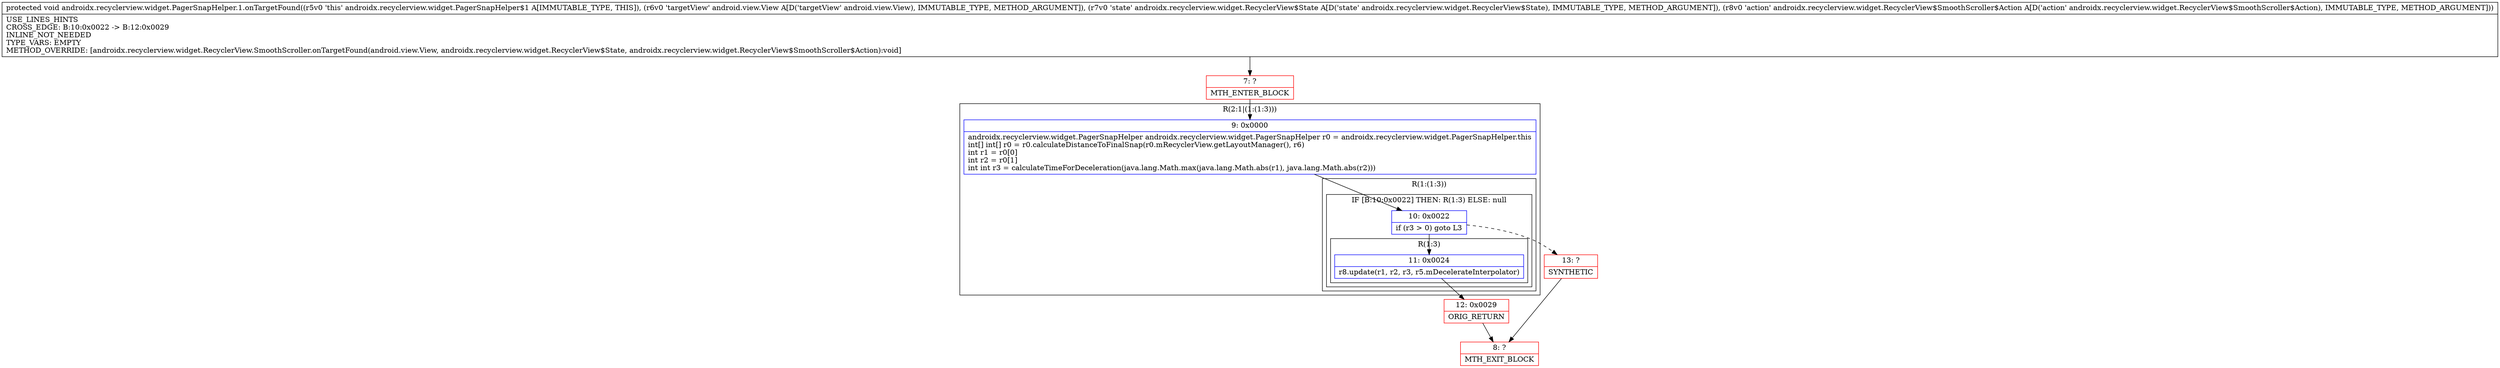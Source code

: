 digraph "CFG forandroidx.recyclerview.widget.PagerSnapHelper.1.onTargetFound(Landroid\/view\/View;Landroidx\/recyclerview\/widget\/RecyclerView$State;Landroidx\/recyclerview\/widget\/RecyclerView$SmoothScroller$Action;)V" {
subgraph cluster_Region_197112192 {
label = "R(2:1|(1:(1:3)))";
node [shape=record,color=blue];
Node_9 [shape=record,label="{9\:\ 0x0000|androidx.recyclerview.widget.PagerSnapHelper androidx.recyclerview.widget.PagerSnapHelper r0 = androidx.recyclerview.widget.PagerSnapHelper.this\lint[] int[] r0 = r0.calculateDistanceToFinalSnap(r0.mRecyclerView.getLayoutManager(), r6)\lint r1 = r0[0]\lint r2 = r0[1]\lint int r3 = calculateTimeForDeceleration(java.lang.Math.max(java.lang.Math.abs(r1), java.lang.Math.abs(r2)))\l}"];
subgraph cluster_Region_1049296536 {
label = "R(1:(1:3))";
node [shape=record,color=blue];
subgraph cluster_IfRegion_722001772 {
label = "IF [B:10:0x0022] THEN: R(1:3) ELSE: null";
node [shape=record,color=blue];
Node_10 [shape=record,label="{10\:\ 0x0022|if (r3 \> 0) goto L3\l}"];
subgraph cluster_Region_974609996 {
label = "R(1:3)";
node [shape=record,color=blue];
Node_11 [shape=record,label="{11\:\ 0x0024|r8.update(r1, r2, r3, r5.mDecelerateInterpolator)\l}"];
}
}
}
}
Node_7 [shape=record,color=red,label="{7\:\ ?|MTH_ENTER_BLOCK\l}"];
Node_12 [shape=record,color=red,label="{12\:\ 0x0029|ORIG_RETURN\l}"];
Node_8 [shape=record,color=red,label="{8\:\ ?|MTH_EXIT_BLOCK\l}"];
Node_13 [shape=record,color=red,label="{13\:\ ?|SYNTHETIC\l}"];
MethodNode[shape=record,label="{protected void androidx.recyclerview.widget.PagerSnapHelper.1.onTargetFound((r5v0 'this' androidx.recyclerview.widget.PagerSnapHelper$1 A[IMMUTABLE_TYPE, THIS]), (r6v0 'targetView' android.view.View A[D('targetView' android.view.View), IMMUTABLE_TYPE, METHOD_ARGUMENT]), (r7v0 'state' androidx.recyclerview.widget.RecyclerView$State A[D('state' androidx.recyclerview.widget.RecyclerView$State), IMMUTABLE_TYPE, METHOD_ARGUMENT]), (r8v0 'action' androidx.recyclerview.widget.RecyclerView$SmoothScroller$Action A[D('action' androidx.recyclerview.widget.RecyclerView$SmoothScroller$Action), IMMUTABLE_TYPE, METHOD_ARGUMENT]))  | USE_LINES_HINTS\lCROSS_EDGE: B:10:0x0022 \-\> B:12:0x0029\lINLINE_NOT_NEEDED\lTYPE_VARS: EMPTY\lMETHOD_OVERRIDE: [androidx.recyclerview.widget.RecyclerView.SmoothScroller.onTargetFound(android.view.View, androidx.recyclerview.widget.RecyclerView$State, androidx.recyclerview.widget.RecyclerView$SmoothScroller$Action):void]\l}"];
MethodNode -> Node_7;Node_9 -> Node_10;
Node_10 -> Node_11;
Node_10 -> Node_13[style=dashed];
Node_11 -> Node_12;
Node_7 -> Node_9;
Node_12 -> Node_8;
Node_13 -> Node_8;
}

